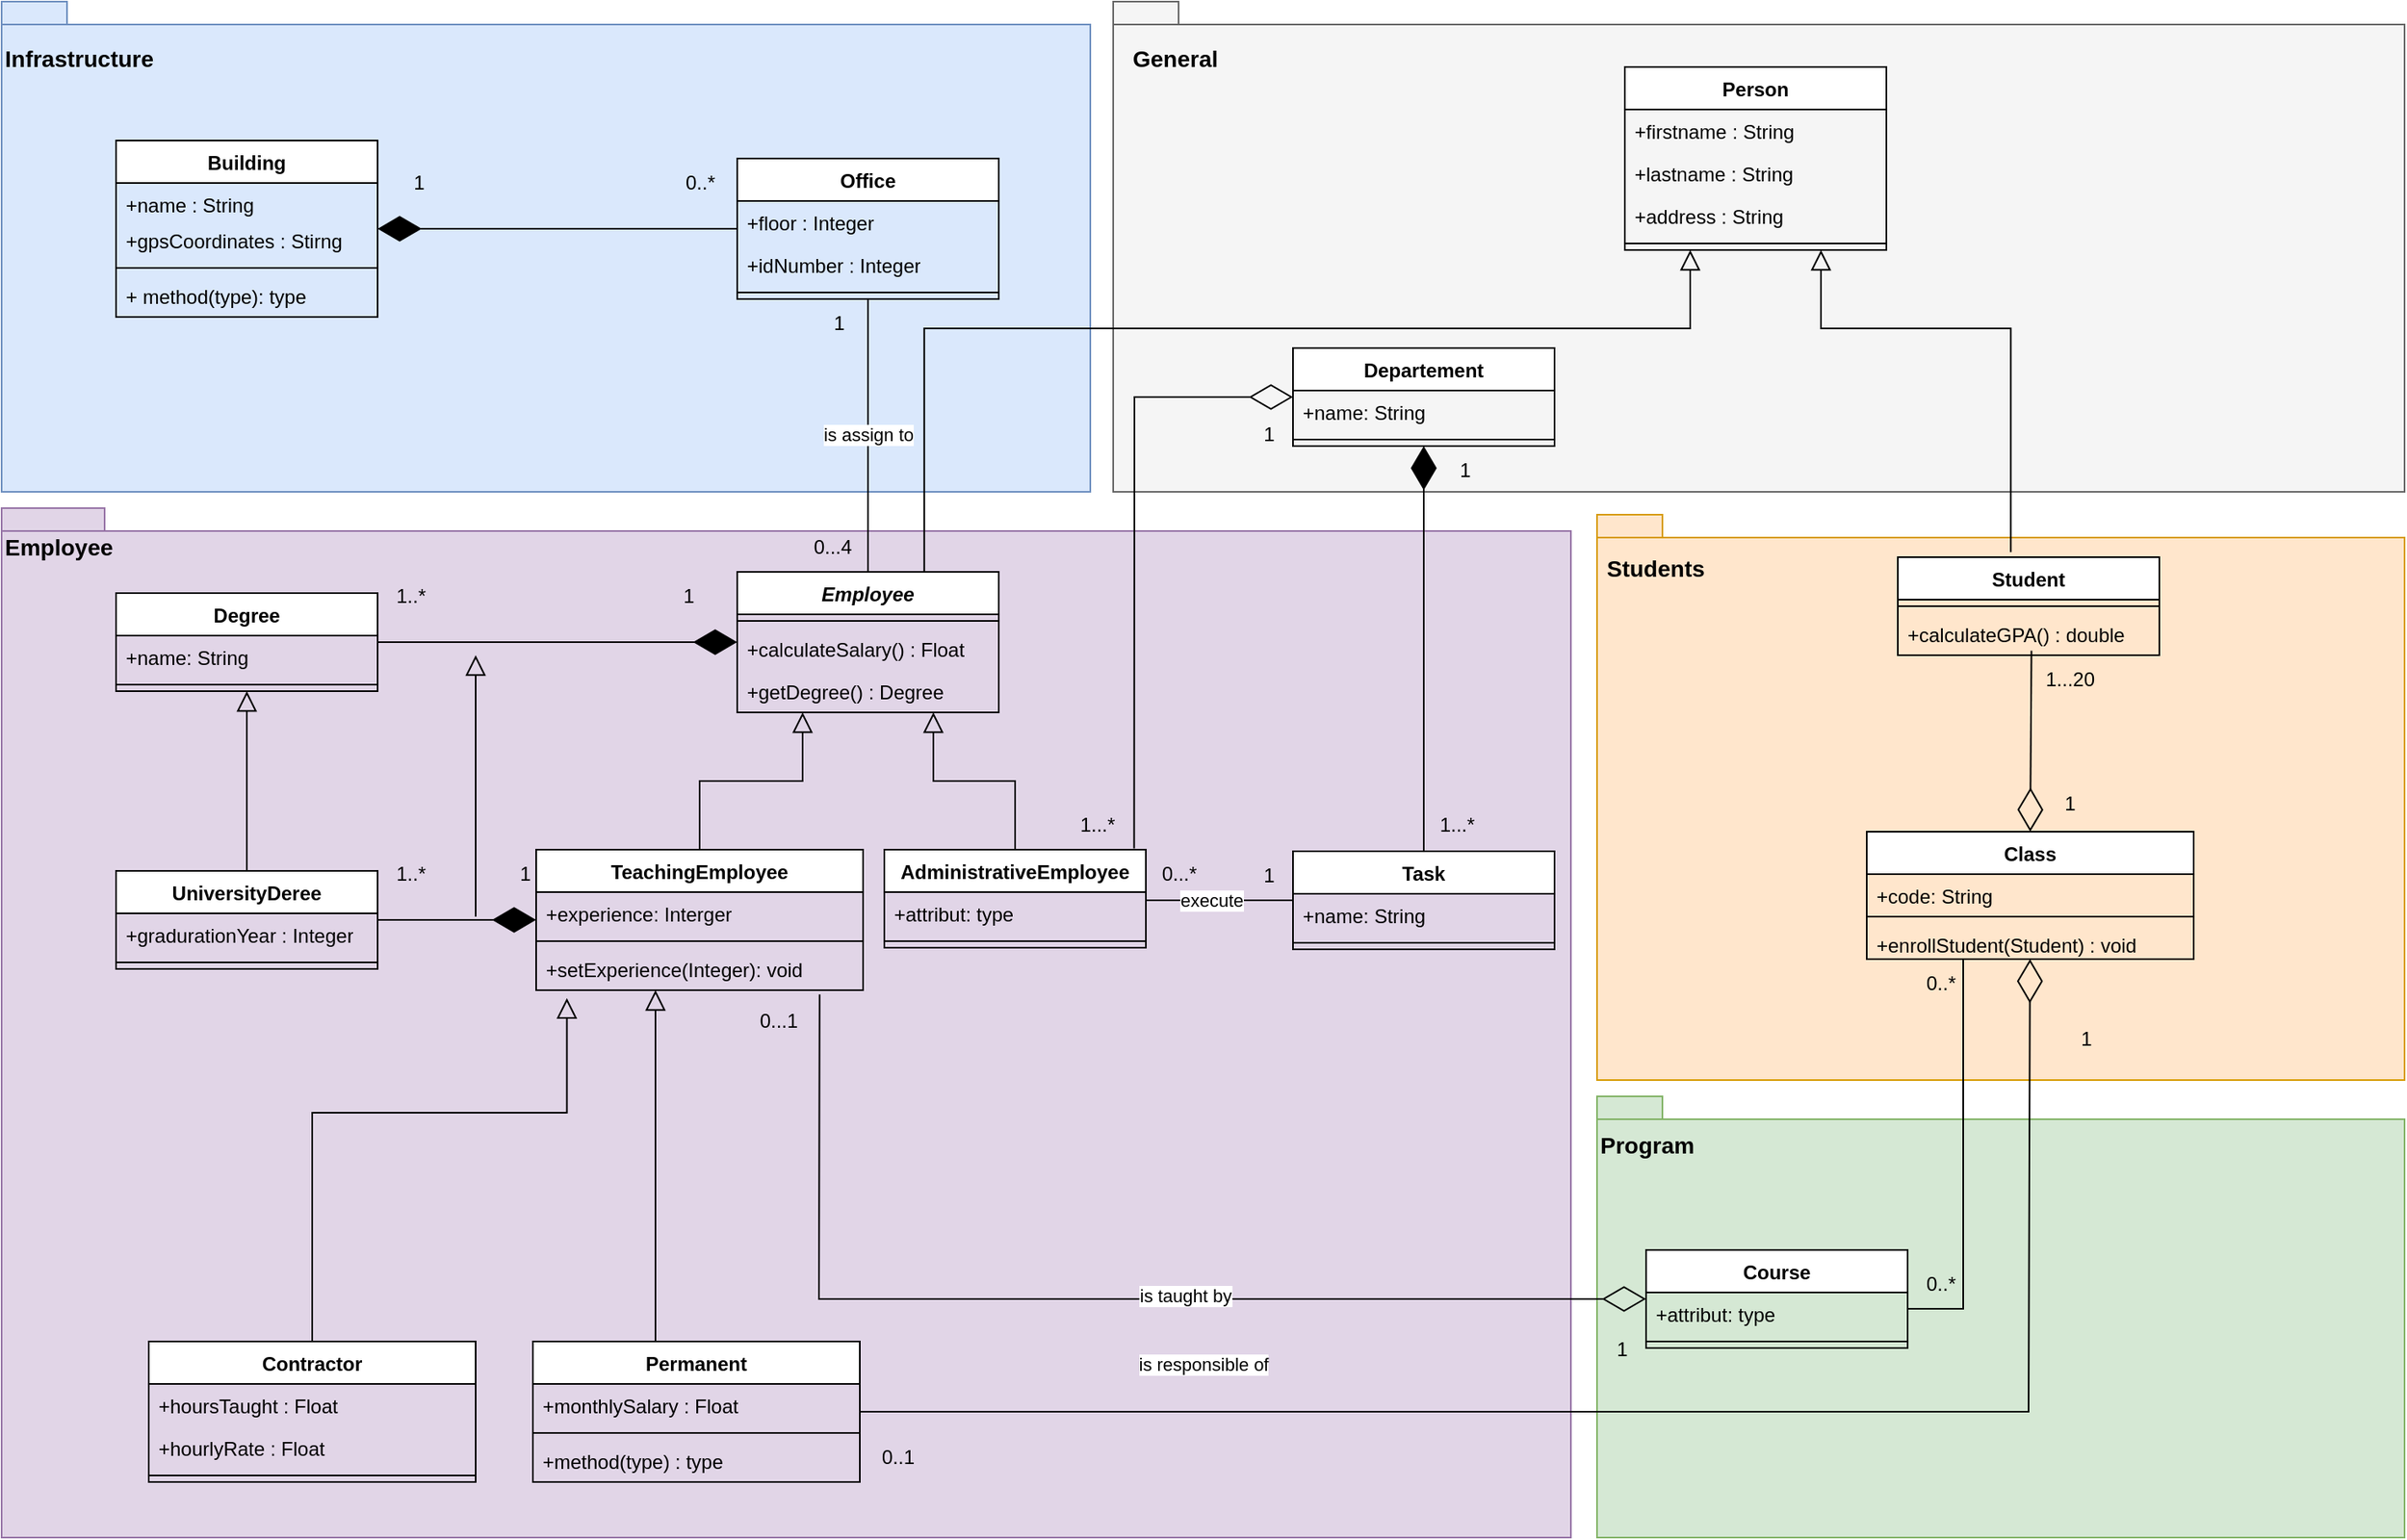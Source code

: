 <mxfile version="22.0.0" type="device">
  <diagram id="C5RBs43oDa-KdzZeNtuy" name="Page-1">
    <mxGraphModel dx="2498" dy="2465" grid="1" gridSize="10" guides="1" tooltips="1" connect="1" arrows="1" fold="1" page="1" pageScale="1" pageWidth="827" pageHeight="1169" math="0" shadow="0">
      <root>
        <mxCell id="WIyWlLk6GJQsqaUBKTNV-0" />
        <mxCell id="WIyWlLk6GJQsqaUBKTNV-1" parent="WIyWlLk6GJQsqaUBKTNV-0" />
        <mxCell id="qQvh8j2fQxOl9nIUwEqj-27" value="" style="shape=folder;fontStyle=1;spacingTop=10;tabWidth=40;tabHeight=14;tabPosition=left;html=1;whiteSpace=wrap;fillColor=#f5f5f5;strokeColor=#666666;fontColor=#333333;" parent="WIyWlLk6GJQsqaUBKTNV-1" vertex="1">
          <mxGeometry x="100" y="-20" width="790" height="300" as="geometry" />
        </mxCell>
        <mxCell id="qQvh8j2fQxOl9nIUwEqj-18" value="" style="shape=folder;fontStyle=1;spacingTop=10;tabWidth=40;tabHeight=14;tabPosition=left;html=1;whiteSpace=wrap;fillColor=#ffe6cc;strokeColor=#d79b00;" parent="WIyWlLk6GJQsqaUBKTNV-1" vertex="1">
          <mxGeometry x="396" y="294" width="494" height="346" as="geometry" />
        </mxCell>
        <mxCell id="qQvh8j2fQxOl9nIUwEqj-17" value="" style="shape=folder;fontStyle=1;spacingTop=10;tabWidth=40;tabHeight=14;tabPosition=left;html=1;whiteSpace=wrap;fillColor=#dae8fc;strokeColor=#6c8ebf;" parent="WIyWlLk6GJQsqaUBKTNV-1" vertex="1">
          <mxGeometry x="-580" y="-20" width="666" height="300" as="geometry" />
        </mxCell>
        <mxCell id="qQvh8j2fQxOl9nIUwEqj-16" value="" style="shape=folder;fontStyle=1;spacingTop=10;tabWidth=40;tabHeight=14;tabPosition=left;html=1;whiteSpace=wrap;fillColor=#d5e8d4;strokeColor=#82b366;" parent="WIyWlLk6GJQsqaUBKTNV-1" vertex="1">
          <mxGeometry x="396" y="650" width="494" height="270" as="geometry" />
        </mxCell>
        <mxCell id="qQvh8j2fQxOl9nIUwEqj-15" value="" style="shape=folder;fontStyle=1;spacingTop=10;tabWidth=40;tabHeight=14;tabPosition=left;html=1;whiteSpace=wrap;fillColor=#e1d5e7;strokeColor=#9673a6;" parent="WIyWlLk6GJQsqaUBKTNV-1" vertex="1">
          <mxGeometry x="-580" y="290" width="960" height="630" as="geometry" />
        </mxCell>
        <mxCell id="FpsJmxUe_iai19lIrN9W-0" value="Person" style="swimlane;fontStyle=1;align=center;verticalAlign=top;childLayout=stackLayout;horizontal=1;startSize=26;horizontalStack=0;resizeParent=1;resizeParentMax=0;resizeLast=0;collapsible=1;marginBottom=0;whiteSpace=wrap;html=1;" parent="WIyWlLk6GJQsqaUBKTNV-1" vertex="1">
          <mxGeometry x="413" y="20" width="160" height="112" as="geometry" />
        </mxCell>
        <mxCell id="FpsJmxUe_iai19lIrN9W-1" value="+firstname : String" style="text;strokeColor=none;fillColor=none;align=left;verticalAlign=top;spacingLeft=4;spacingRight=4;overflow=hidden;rotatable=0;points=[[0,0.5],[1,0.5]];portConstraint=eastwest;whiteSpace=wrap;html=1;" parent="FpsJmxUe_iai19lIrN9W-0" vertex="1">
          <mxGeometry y="26" width="160" height="26" as="geometry" />
        </mxCell>
        <mxCell id="FpsJmxUe_iai19lIrN9W-4" value="+lastname : String" style="text;strokeColor=none;fillColor=none;align=left;verticalAlign=top;spacingLeft=4;spacingRight=4;overflow=hidden;rotatable=0;points=[[0,0.5],[1,0.5]];portConstraint=eastwest;whiteSpace=wrap;html=1;" parent="FpsJmxUe_iai19lIrN9W-0" vertex="1">
          <mxGeometry y="52" width="160" height="26" as="geometry" />
        </mxCell>
        <mxCell id="FpsJmxUe_iai19lIrN9W-5" value="+address : String" style="text;strokeColor=none;fillColor=none;align=left;verticalAlign=top;spacingLeft=4;spacingRight=4;overflow=hidden;rotatable=0;points=[[0,0.5],[1,0.5]];portConstraint=eastwest;whiteSpace=wrap;html=1;" parent="FpsJmxUe_iai19lIrN9W-0" vertex="1">
          <mxGeometry y="78" width="160" height="26" as="geometry" />
        </mxCell>
        <mxCell id="FpsJmxUe_iai19lIrN9W-2" value="" style="line;strokeWidth=1;fillColor=none;align=left;verticalAlign=middle;spacingTop=-1;spacingLeft=3;spacingRight=3;rotatable=0;labelPosition=right;points=[];portConstraint=eastwest;strokeColor=inherit;" parent="FpsJmxUe_iai19lIrN9W-0" vertex="1">
          <mxGeometry y="104" width="160" height="8" as="geometry" />
        </mxCell>
        <mxCell id="FpsJmxUe_iai19lIrN9W-6" value="Student" style="swimlane;fontStyle=1;align=center;verticalAlign=top;childLayout=stackLayout;horizontal=1;startSize=26;horizontalStack=0;resizeParent=1;resizeParentMax=0;resizeLast=0;collapsible=1;marginBottom=0;whiteSpace=wrap;html=1;" parent="WIyWlLk6GJQsqaUBKTNV-1" vertex="1">
          <mxGeometry x="580" y="320" width="160" height="60" as="geometry" />
        </mxCell>
        <mxCell id="FpsJmxUe_iai19lIrN9W-10" value="" style="line;strokeWidth=1;fillColor=none;align=left;verticalAlign=middle;spacingTop=-1;spacingLeft=3;spacingRight=3;rotatable=0;labelPosition=right;points=[];portConstraint=eastwest;strokeColor=inherit;" parent="FpsJmxUe_iai19lIrN9W-6" vertex="1">
          <mxGeometry y="26" width="160" height="8" as="geometry" />
        </mxCell>
        <mxCell id="FpsJmxUe_iai19lIrN9W-11" value="+calculateGPA() : double" style="text;strokeColor=none;fillColor=none;align=left;verticalAlign=top;spacingLeft=4;spacingRight=4;overflow=hidden;rotatable=0;points=[[0,0.5],[1,0.5]];portConstraint=eastwest;whiteSpace=wrap;html=1;" parent="FpsJmxUe_iai19lIrN9W-6" vertex="1">
          <mxGeometry y="34" width="160" height="26" as="geometry" />
        </mxCell>
        <mxCell id="FpsJmxUe_iai19lIrN9W-12" value="Class" style="swimlane;fontStyle=1;align=center;verticalAlign=top;childLayout=stackLayout;horizontal=1;startSize=26;horizontalStack=0;resizeParent=1;resizeParentMax=0;resizeLast=0;collapsible=1;marginBottom=0;whiteSpace=wrap;html=1;" parent="WIyWlLk6GJQsqaUBKTNV-1" vertex="1">
          <mxGeometry x="561" y="488" width="200" height="78" as="geometry" />
        </mxCell>
        <mxCell id="FpsJmxUe_iai19lIrN9W-13" value="+code: String" style="text;strokeColor=none;fillColor=none;align=left;verticalAlign=top;spacingLeft=4;spacingRight=4;overflow=hidden;rotatable=0;points=[[0,0.5],[1,0.5]];portConstraint=eastwest;whiteSpace=wrap;html=1;" parent="FpsJmxUe_iai19lIrN9W-12" vertex="1">
          <mxGeometry y="26" width="200" height="22" as="geometry" />
        </mxCell>
        <mxCell id="FpsJmxUe_iai19lIrN9W-16" value="" style="line;strokeWidth=1;fillColor=none;align=left;verticalAlign=middle;spacingTop=-1;spacingLeft=3;spacingRight=3;rotatable=0;labelPosition=right;points=[];portConstraint=eastwest;strokeColor=inherit;" parent="FpsJmxUe_iai19lIrN9W-12" vertex="1">
          <mxGeometry y="48" width="200" height="8" as="geometry" />
        </mxCell>
        <mxCell id="qQvh8j2fQxOl9nIUwEqj-30" value="+enrollStudent(Student) : void" style="text;strokeColor=none;fillColor=none;align=left;verticalAlign=top;spacingLeft=4;spacingRight=4;overflow=hidden;rotatable=0;points=[[0,0.5],[1,0.5]];portConstraint=eastwest;whiteSpace=wrap;html=1;" parent="FpsJmxUe_iai19lIrN9W-12" vertex="1">
          <mxGeometry y="56" width="200" height="22" as="geometry" />
        </mxCell>
        <mxCell id="FpsJmxUe_iai19lIrN9W-18" value="Course" style="swimlane;fontStyle=1;align=center;verticalAlign=top;childLayout=stackLayout;horizontal=1;startSize=26;horizontalStack=0;resizeParent=1;resizeParentMax=0;resizeLast=0;collapsible=1;marginBottom=0;whiteSpace=wrap;html=1;" parent="WIyWlLk6GJQsqaUBKTNV-1" vertex="1">
          <mxGeometry x="426" y="744" width="160" height="60" as="geometry" />
        </mxCell>
        <mxCell id="FpsJmxUe_iai19lIrN9W-19" value="+attribut: type" style="text;strokeColor=none;fillColor=none;align=left;verticalAlign=top;spacingLeft=4;spacingRight=4;overflow=hidden;rotatable=0;points=[[0,0.5],[1,0.5]];portConstraint=eastwest;whiteSpace=wrap;html=1;" parent="FpsJmxUe_iai19lIrN9W-18" vertex="1">
          <mxGeometry y="26" width="160" height="26" as="geometry" />
        </mxCell>
        <mxCell id="FpsJmxUe_iai19lIrN9W-20" value="" style="line;strokeWidth=1;fillColor=none;align=left;verticalAlign=middle;spacingTop=-1;spacingLeft=3;spacingRight=3;rotatable=0;labelPosition=right;points=[];portConstraint=eastwest;strokeColor=inherit;" parent="FpsJmxUe_iai19lIrN9W-18" vertex="1">
          <mxGeometry y="52" width="160" height="8" as="geometry" />
        </mxCell>
        <mxCell id="FpsJmxUe_iai19lIrN9W-28" value="&lt;i&gt;Employee&lt;/i&gt;" style="swimlane;fontStyle=1;align=center;verticalAlign=top;childLayout=stackLayout;horizontal=1;startSize=26;horizontalStack=0;resizeParent=1;resizeParentMax=0;resizeLast=0;collapsible=1;marginBottom=0;whiteSpace=wrap;html=1;" parent="WIyWlLk6GJQsqaUBKTNV-1" vertex="1">
          <mxGeometry x="-130" y="329" width="160" height="86" as="geometry" />
        </mxCell>
        <mxCell id="FpsJmxUe_iai19lIrN9W-30" value="" style="line;strokeWidth=1;fillColor=none;align=left;verticalAlign=middle;spacingTop=-1;spacingLeft=3;spacingRight=3;rotatable=0;labelPosition=right;points=[];portConstraint=eastwest;strokeColor=inherit;" parent="FpsJmxUe_iai19lIrN9W-28" vertex="1">
          <mxGeometry y="26" width="160" height="8" as="geometry" />
        </mxCell>
        <mxCell id="FpsJmxUe_iai19lIrN9W-31" value="+calculateSalary() : Float" style="text;strokeColor=none;fillColor=none;align=left;verticalAlign=top;spacingLeft=4;spacingRight=4;overflow=hidden;rotatable=0;points=[[0,0.5],[1,0.5]];portConstraint=eastwest;whiteSpace=wrap;html=1;" parent="FpsJmxUe_iai19lIrN9W-28" vertex="1">
          <mxGeometry y="34" width="160" height="26" as="geometry" />
        </mxCell>
        <mxCell id="FpsJmxUe_iai19lIrN9W-39" value="+getDegree() : Degree" style="text;strokeColor=none;fillColor=none;align=left;verticalAlign=top;spacingLeft=4;spacingRight=4;overflow=hidden;rotatable=0;points=[[0,0.5],[1,0.5]];portConstraint=eastwest;whiteSpace=wrap;html=1;" parent="FpsJmxUe_iai19lIrN9W-28" vertex="1">
          <mxGeometry y="60" width="160" height="26" as="geometry" />
        </mxCell>
        <mxCell id="FpsJmxUe_iai19lIrN9W-32" value="Departement" style="swimlane;fontStyle=1;align=center;verticalAlign=top;childLayout=stackLayout;horizontal=1;startSize=26;horizontalStack=0;resizeParent=1;resizeParentMax=0;resizeLast=0;collapsible=1;marginBottom=0;whiteSpace=wrap;html=1;" parent="WIyWlLk6GJQsqaUBKTNV-1" vertex="1">
          <mxGeometry x="210" y="192" width="160" height="60" as="geometry" />
        </mxCell>
        <mxCell id="FpsJmxUe_iai19lIrN9W-33" value="+name: String" style="text;strokeColor=none;fillColor=none;align=left;verticalAlign=top;spacingLeft=4;spacingRight=4;overflow=hidden;rotatable=0;points=[[0,0.5],[1,0.5]];portConstraint=eastwest;whiteSpace=wrap;html=1;" parent="FpsJmxUe_iai19lIrN9W-32" vertex="1">
          <mxGeometry y="26" width="160" height="26" as="geometry" />
        </mxCell>
        <mxCell id="FpsJmxUe_iai19lIrN9W-34" value="" style="line;strokeWidth=1;fillColor=none;align=left;verticalAlign=middle;spacingTop=-1;spacingLeft=3;spacingRight=3;rotatable=0;labelPosition=right;points=[];portConstraint=eastwest;strokeColor=inherit;" parent="FpsJmxUe_iai19lIrN9W-32" vertex="1">
          <mxGeometry y="52" width="160" height="8" as="geometry" />
        </mxCell>
        <mxCell id="FpsJmxUe_iai19lIrN9W-36" value="AdministrativeEmployee" style="swimlane;fontStyle=1;align=center;verticalAlign=top;childLayout=stackLayout;horizontal=1;startSize=26;horizontalStack=0;resizeParent=1;resizeParentMax=0;resizeLast=0;collapsible=1;marginBottom=0;whiteSpace=wrap;html=1;" parent="WIyWlLk6GJQsqaUBKTNV-1" vertex="1">
          <mxGeometry x="-40" y="499" width="160" height="60" as="geometry" />
        </mxCell>
        <mxCell id="FpsJmxUe_iai19lIrN9W-37" value="+attribut: type" style="text;strokeColor=none;fillColor=none;align=left;verticalAlign=top;spacingLeft=4;spacingRight=4;overflow=hidden;rotatable=0;points=[[0,0.5],[1,0.5]];portConstraint=eastwest;whiteSpace=wrap;html=1;" parent="FpsJmxUe_iai19lIrN9W-36" vertex="1">
          <mxGeometry y="26" width="160" height="26" as="geometry" />
        </mxCell>
        <mxCell id="FpsJmxUe_iai19lIrN9W-38" value="" style="line;strokeWidth=1;fillColor=none;align=left;verticalAlign=middle;spacingTop=-1;spacingLeft=3;spacingRight=3;rotatable=0;labelPosition=right;points=[];portConstraint=eastwest;strokeColor=inherit;" parent="FpsJmxUe_iai19lIrN9W-36" vertex="1">
          <mxGeometry y="52" width="160" height="8" as="geometry" />
        </mxCell>
        <mxCell id="FpsJmxUe_iai19lIrN9W-40" value="TeachingEmployee" style="swimlane;fontStyle=1;align=center;verticalAlign=top;childLayout=stackLayout;horizontal=1;startSize=26;horizontalStack=0;resizeParent=1;resizeParentMax=0;resizeLast=0;collapsible=1;marginBottom=0;whiteSpace=wrap;html=1;" parent="WIyWlLk6GJQsqaUBKTNV-1" vertex="1">
          <mxGeometry x="-253" y="499" width="200" height="86" as="geometry" />
        </mxCell>
        <mxCell id="FpsJmxUe_iai19lIrN9W-41" value="+experience: Interger" style="text;strokeColor=none;fillColor=none;align=left;verticalAlign=top;spacingLeft=4;spacingRight=4;overflow=hidden;rotatable=0;points=[[0,0.5],[1,0.5]];portConstraint=eastwest;whiteSpace=wrap;html=1;" parent="FpsJmxUe_iai19lIrN9W-40" vertex="1">
          <mxGeometry y="26" width="200" height="26" as="geometry" />
        </mxCell>
        <mxCell id="FpsJmxUe_iai19lIrN9W-42" value="" style="line;strokeWidth=1;fillColor=none;align=left;verticalAlign=middle;spacingTop=-1;spacingLeft=3;spacingRight=3;rotatable=0;labelPosition=right;points=[];portConstraint=eastwest;strokeColor=inherit;" parent="FpsJmxUe_iai19lIrN9W-40" vertex="1">
          <mxGeometry y="52" width="200" height="8" as="geometry" />
        </mxCell>
        <mxCell id="FpsJmxUe_iai19lIrN9W-43" value="+setExperience(Integer): void" style="text;strokeColor=none;fillColor=none;align=left;verticalAlign=top;spacingLeft=4;spacingRight=4;overflow=hidden;rotatable=0;points=[[0,0.5],[1,0.5]];portConstraint=eastwest;whiteSpace=wrap;html=1;" parent="FpsJmxUe_iai19lIrN9W-40" vertex="1">
          <mxGeometry y="60" width="200" height="26" as="geometry" />
        </mxCell>
        <mxCell id="FpsJmxUe_iai19lIrN9W-44" value="Office" style="swimlane;fontStyle=1;align=center;verticalAlign=top;childLayout=stackLayout;horizontal=1;startSize=26;horizontalStack=0;resizeParent=1;resizeParentMax=0;resizeLast=0;collapsible=1;marginBottom=0;whiteSpace=wrap;html=1;" parent="WIyWlLk6GJQsqaUBKTNV-1" vertex="1">
          <mxGeometry x="-130" y="76" width="160" height="86" as="geometry" />
        </mxCell>
        <mxCell id="FpsJmxUe_iai19lIrN9W-45" value="+floor : Integer" style="text;strokeColor=none;fillColor=none;align=left;verticalAlign=top;spacingLeft=4;spacingRight=4;overflow=hidden;rotatable=0;points=[[0,0.5],[1,0.5]];portConstraint=eastwest;whiteSpace=wrap;html=1;" parent="FpsJmxUe_iai19lIrN9W-44" vertex="1">
          <mxGeometry y="26" width="160" height="26" as="geometry" />
        </mxCell>
        <mxCell id="FpsJmxUe_iai19lIrN9W-54" value="+idNumber : Integer" style="text;strokeColor=none;fillColor=none;align=left;verticalAlign=top;spacingLeft=4;spacingRight=4;overflow=hidden;rotatable=0;points=[[0,0.5],[1,0.5]];portConstraint=eastwest;whiteSpace=wrap;html=1;" parent="FpsJmxUe_iai19lIrN9W-44" vertex="1">
          <mxGeometry y="52" width="160" height="26" as="geometry" />
        </mxCell>
        <mxCell id="FpsJmxUe_iai19lIrN9W-46" value="" style="line;strokeWidth=1;fillColor=none;align=left;verticalAlign=middle;spacingTop=-1;spacingLeft=3;spacingRight=3;rotatable=0;labelPosition=right;points=[];portConstraint=eastwest;strokeColor=inherit;" parent="FpsJmxUe_iai19lIrN9W-44" vertex="1">
          <mxGeometry y="78" width="160" height="8" as="geometry" />
        </mxCell>
        <mxCell id="FpsJmxUe_iai19lIrN9W-48" value="Building" style="swimlane;fontStyle=1;align=center;verticalAlign=top;childLayout=stackLayout;horizontal=1;startSize=26;horizontalStack=0;resizeParent=1;resizeParentMax=0;resizeLast=0;collapsible=1;marginBottom=0;whiteSpace=wrap;html=1;" parent="WIyWlLk6GJQsqaUBKTNV-1" vertex="1">
          <mxGeometry x="-510" y="65" width="160" height="108" as="geometry" />
        </mxCell>
        <mxCell id="FpsJmxUe_iai19lIrN9W-49" value="+name : String" style="text;strokeColor=none;fillColor=none;align=left;verticalAlign=top;spacingLeft=4;spacingRight=4;overflow=hidden;rotatable=0;points=[[0,0.5],[1,0.5]];portConstraint=eastwest;whiteSpace=wrap;html=1;" parent="FpsJmxUe_iai19lIrN9W-48" vertex="1">
          <mxGeometry y="26" width="160" height="22" as="geometry" />
        </mxCell>
        <mxCell id="FpsJmxUe_iai19lIrN9W-53" value="+gpsCoordinates : Stirng" style="text;strokeColor=none;fillColor=none;align=left;verticalAlign=top;spacingLeft=4;spacingRight=4;overflow=hidden;rotatable=0;points=[[0,0.5],[1,0.5]];portConstraint=eastwest;whiteSpace=wrap;html=1;" parent="FpsJmxUe_iai19lIrN9W-48" vertex="1">
          <mxGeometry y="48" width="160" height="26" as="geometry" />
        </mxCell>
        <mxCell id="FpsJmxUe_iai19lIrN9W-50" value="" style="line;strokeWidth=1;fillColor=none;align=left;verticalAlign=middle;spacingTop=-1;spacingLeft=3;spacingRight=3;rotatable=0;labelPosition=right;points=[];portConstraint=eastwest;strokeColor=inherit;" parent="FpsJmxUe_iai19lIrN9W-48" vertex="1">
          <mxGeometry y="74" width="160" height="8" as="geometry" />
        </mxCell>
        <mxCell id="FpsJmxUe_iai19lIrN9W-51" value="+ method(type): type" style="text;strokeColor=none;fillColor=none;align=left;verticalAlign=top;spacingLeft=4;spacingRight=4;overflow=hidden;rotatable=0;points=[[0,0.5],[1,0.5]];portConstraint=eastwest;whiteSpace=wrap;html=1;" parent="FpsJmxUe_iai19lIrN9W-48" vertex="1">
          <mxGeometry y="82" width="160" height="26" as="geometry" />
        </mxCell>
        <mxCell id="FpsJmxUe_iai19lIrN9W-60" value="" style="endArrow=block;endSize=10;endFill=0;shadow=0;strokeWidth=1;rounded=0;edgeStyle=elbowEdgeStyle;elbow=vertical;entryX=0.25;entryY=1;entryDx=0;entryDy=0;exitX=0.715;exitY=-0.004;exitDx=0;exitDy=0;exitPerimeter=0;" parent="WIyWlLk6GJQsqaUBKTNV-1" source="FpsJmxUe_iai19lIrN9W-28" target="FpsJmxUe_iai19lIrN9W-0" edge="1">
          <mxGeometry width="160" relative="1" as="geometry">
            <mxPoint x="200" y="360" as="sourcePoint" />
            <mxPoint x="307.28" y="152.992" as="targetPoint" />
            <Array as="points">
              <mxPoint x="230" y="180" />
            </Array>
          </mxGeometry>
        </mxCell>
        <mxCell id="FpsJmxUe_iai19lIrN9W-61" value="" style="endArrow=block;endSize=10;endFill=0;shadow=0;strokeWidth=1;rounded=0;edgeStyle=elbowEdgeStyle;elbow=vertical;entryX=0.75;entryY=1;entryDx=0;entryDy=0;exitX=0.432;exitY=-0.053;exitDx=0;exitDy=0;exitPerimeter=0;" parent="WIyWlLk6GJQsqaUBKTNV-1" source="FpsJmxUe_iai19lIrN9W-6" target="FpsJmxUe_iai19lIrN9W-0" edge="1">
          <mxGeometry width="160" relative="1" as="geometry">
            <mxPoint x="-50" y="300" as="sourcePoint" />
            <mxPoint x="359.28" y="151.666" as="targetPoint" />
            <Array as="points">
              <mxPoint x="580" y="180" />
            </Array>
          </mxGeometry>
        </mxCell>
        <mxCell id="FpsJmxUe_iai19lIrN9W-69" value="1...20" style="text;html=1;align=center;verticalAlign=middle;resizable=0;points=[];autosize=1;strokeColor=none;fillColor=none;" parent="WIyWlLk6GJQsqaUBKTNV-1" vertex="1">
          <mxGeometry x="660" y="380" width="50" height="30" as="geometry" />
        </mxCell>
        <mxCell id="FpsJmxUe_iai19lIrN9W-70" value="1" style="text;html=1;align=center;verticalAlign=middle;resizable=0;points=[];autosize=1;strokeColor=none;fillColor=none;" parent="WIyWlLk6GJQsqaUBKTNV-1" vertex="1">
          <mxGeometry x="670" y="456" width="30" height="30" as="geometry" />
        </mxCell>
        <mxCell id="FpsJmxUe_iai19lIrN9W-73" value="" style="endArrow=diamondThin;endFill=1;endSize=24;html=1;rounded=0;" parent="WIyWlLk6GJQsqaUBKTNV-1" source="FpsJmxUe_iai19lIrN9W-44" target="FpsJmxUe_iai19lIrN9W-48" edge="1">
          <mxGeometry width="160" relative="1" as="geometry">
            <mxPoint x="-247" y="3" as="sourcePoint" />
            <mxPoint x="-87" y="3" as="targetPoint" />
          </mxGeometry>
        </mxCell>
        <mxCell id="FpsJmxUe_iai19lIrN9W-74" value="1" style="text;html=1;align=center;verticalAlign=middle;resizable=0;points=[];autosize=1;strokeColor=none;fillColor=none;" parent="WIyWlLk6GJQsqaUBKTNV-1" vertex="1">
          <mxGeometry x="-340" y="76" width="30" height="30" as="geometry" />
        </mxCell>
        <mxCell id="FpsJmxUe_iai19lIrN9W-75" value="0..*" style="text;html=1;align=center;verticalAlign=middle;resizable=0;points=[];autosize=1;strokeColor=none;fillColor=none;" parent="WIyWlLk6GJQsqaUBKTNV-1" vertex="1">
          <mxGeometry x="-173" y="76" width="40" height="30" as="geometry" />
        </mxCell>
        <mxCell id="FpsJmxUe_iai19lIrN9W-78" value="" style="endArrow=block;endSize=10;endFill=0;shadow=0;strokeWidth=1;rounded=0;edgeStyle=elbowEdgeStyle;elbow=vertical;entryX=0.25;entryY=1;entryDx=0;entryDy=0;" parent="WIyWlLk6GJQsqaUBKTNV-1" source="FpsJmxUe_iai19lIrN9W-40" target="FpsJmxUe_iai19lIrN9W-28" edge="1">
          <mxGeometry width="160" relative="1" as="geometry">
            <mxPoint x="-50" y="313" as="sourcePoint" />
            <mxPoint x="-108" y="410" as="targetPoint" />
          </mxGeometry>
        </mxCell>
        <mxCell id="FpsJmxUe_iai19lIrN9W-79" value="" style="endArrow=block;endSize=10;endFill=0;shadow=0;strokeWidth=1;rounded=0;edgeStyle=elbowEdgeStyle;elbow=vertical;entryX=0.75;entryY=1;entryDx=0;entryDy=0;" parent="WIyWlLk6GJQsqaUBKTNV-1" source="FpsJmxUe_iai19lIrN9W-36" target="FpsJmxUe_iai19lIrN9W-28" edge="1">
          <mxGeometry width="160" relative="1" as="geometry">
            <mxPoint x="-280" y="530" as="sourcePoint" />
            <mxPoint x="-95" y="393" as="targetPoint" />
          </mxGeometry>
        </mxCell>
        <mxCell id="FpsJmxUe_iai19lIrN9W-81" value="" style="endArrow=none;html=1;edgeStyle=orthogonalEdgeStyle;rounded=0;entryX=0.5;entryY=0;entryDx=0;entryDy=0;exitX=0.5;exitY=1;exitDx=0;exitDy=0;" parent="WIyWlLk6GJQsqaUBKTNV-1" source="FpsJmxUe_iai19lIrN9W-44" target="FpsJmxUe_iai19lIrN9W-28" edge="1">
          <mxGeometry relative="1" as="geometry">
            <mxPoint x="-330" y="250" as="sourcePoint" />
            <mxPoint x="-50" y="400" as="targetPoint" />
          </mxGeometry>
        </mxCell>
        <mxCell id="FpsJmxUe_iai19lIrN9W-84" value="is assign to" style="edgeLabel;html=1;align=center;verticalAlign=middle;resizable=0;points=[];" parent="FpsJmxUe_iai19lIrN9W-81" vertex="1" connectable="0">
          <mxGeometry x="-0.009" relative="1" as="geometry">
            <mxPoint as="offset" />
          </mxGeometry>
        </mxCell>
        <mxCell id="FpsJmxUe_iai19lIrN9W-86" value="" style="endArrow=diamondThin;endFill=0;endSize=24;html=1;rounded=0;exitX=0.955;exitY=-0.013;exitDx=0;exitDy=0;exitPerimeter=0;" parent="WIyWlLk6GJQsqaUBKTNV-1" source="FpsJmxUe_iai19lIrN9W-36" target="FpsJmxUe_iai19lIrN9W-32" edge="1">
          <mxGeometry width="160" relative="1" as="geometry">
            <mxPoint x="120" y="660" as="sourcePoint" />
            <mxPoint x="110" y="870" as="targetPoint" />
            <Array as="points">
              <mxPoint x="113" y="222" />
            </Array>
          </mxGeometry>
        </mxCell>
        <mxCell id="FpsJmxUe_iai19lIrN9W-87" value="Task" style="swimlane;fontStyle=1;align=center;verticalAlign=top;childLayout=stackLayout;horizontal=1;startSize=26;horizontalStack=0;resizeParent=1;resizeParentMax=0;resizeLast=0;collapsible=1;marginBottom=0;whiteSpace=wrap;html=1;" parent="WIyWlLk6GJQsqaUBKTNV-1" vertex="1">
          <mxGeometry x="210" y="500" width="160" height="60" as="geometry" />
        </mxCell>
        <mxCell id="FpsJmxUe_iai19lIrN9W-88" value="+name: String" style="text;strokeColor=none;fillColor=none;align=left;verticalAlign=top;spacingLeft=4;spacingRight=4;overflow=hidden;rotatable=0;points=[[0,0.5],[1,0.5]];portConstraint=eastwest;whiteSpace=wrap;html=1;" parent="FpsJmxUe_iai19lIrN9W-87" vertex="1">
          <mxGeometry y="26" width="160" height="26" as="geometry" />
        </mxCell>
        <mxCell id="FpsJmxUe_iai19lIrN9W-89" value="" style="line;strokeWidth=1;fillColor=none;align=left;verticalAlign=middle;spacingTop=-1;spacingLeft=3;spacingRight=3;rotatable=0;labelPosition=right;points=[];portConstraint=eastwest;strokeColor=inherit;" parent="FpsJmxUe_iai19lIrN9W-87" vertex="1">
          <mxGeometry y="52" width="160" height="8" as="geometry" />
        </mxCell>
        <mxCell id="FpsJmxUe_iai19lIrN9W-91" value="" style="endArrow=none;html=1;edgeStyle=orthogonalEdgeStyle;rounded=0;" parent="WIyWlLk6GJQsqaUBKTNV-1" source="FpsJmxUe_iai19lIrN9W-36" target="FpsJmxUe_iai19lIrN9W-87" edge="1">
          <mxGeometry relative="1" as="geometry">
            <mxPoint x="82" y="585" as="sourcePoint" />
            <mxPoint x="190" y="660" as="targetPoint" />
            <Array as="points">
              <mxPoint x="170" y="530" />
              <mxPoint x="170" y="530" />
            </Array>
          </mxGeometry>
        </mxCell>
        <mxCell id="FpsJmxUe_iai19lIrN9W-95" value="execute" style="edgeLabel;html=1;align=center;verticalAlign=middle;resizable=0;points=[];" parent="FpsJmxUe_iai19lIrN9W-91" vertex="1" connectable="0">
          <mxGeometry x="-0.597" y="1" relative="1" as="geometry">
            <mxPoint x="22" y="1" as="offset" />
          </mxGeometry>
        </mxCell>
        <mxCell id="FpsJmxUe_iai19lIrN9W-96" value="1" style="text;html=1;align=center;verticalAlign=middle;resizable=0;points=[];autosize=1;strokeColor=none;fillColor=none;" parent="WIyWlLk6GJQsqaUBKTNV-1" vertex="1">
          <mxGeometry x="180" y="500" width="30" height="30" as="geometry" />
        </mxCell>
        <mxCell id="FpsJmxUe_iai19lIrN9W-99" value="0...*" style="text;html=1;align=center;verticalAlign=middle;resizable=0;points=[];autosize=1;strokeColor=none;fillColor=none;" parent="WIyWlLk6GJQsqaUBKTNV-1" vertex="1">
          <mxGeometry x="120" y="499" width="40" height="30" as="geometry" />
        </mxCell>
        <mxCell id="FpsJmxUe_iai19lIrN9W-100" value="" style="endArrow=diamondThin;endFill=1;endSize=24;html=1;rounded=0;" parent="WIyWlLk6GJQsqaUBKTNV-1" source="FpsJmxUe_iai19lIrN9W-87" target="FpsJmxUe_iai19lIrN9W-32" edge="1">
          <mxGeometry width="160" relative="1" as="geometry">
            <mxPoint x="-40" y="820" as="sourcePoint" />
            <mxPoint x="120" y="820" as="targetPoint" />
          </mxGeometry>
        </mxCell>
        <mxCell id="FpsJmxUe_iai19lIrN9W-101" value="Degree" style="swimlane;fontStyle=1;align=center;verticalAlign=top;childLayout=stackLayout;horizontal=1;startSize=26;horizontalStack=0;resizeParent=1;resizeParentMax=0;resizeLast=0;collapsible=1;marginBottom=0;whiteSpace=wrap;html=1;" parent="WIyWlLk6GJQsqaUBKTNV-1" vertex="1">
          <mxGeometry x="-510" y="342" width="160" height="60" as="geometry" />
        </mxCell>
        <mxCell id="FpsJmxUe_iai19lIrN9W-102" value="+name: String" style="text;strokeColor=none;fillColor=none;align=left;verticalAlign=top;spacingLeft=4;spacingRight=4;overflow=hidden;rotatable=0;points=[[0,0.5],[1,0.5]];portConstraint=eastwest;whiteSpace=wrap;html=1;" parent="FpsJmxUe_iai19lIrN9W-101" vertex="1">
          <mxGeometry y="26" width="160" height="26" as="geometry" />
        </mxCell>
        <mxCell id="FpsJmxUe_iai19lIrN9W-103" value="" style="line;strokeWidth=1;fillColor=none;align=left;verticalAlign=middle;spacingTop=-1;spacingLeft=3;spacingRight=3;rotatable=0;labelPosition=right;points=[];portConstraint=eastwest;strokeColor=inherit;" parent="FpsJmxUe_iai19lIrN9W-101" vertex="1">
          <mxGeometry y="52" width="160" height="8" as="geometry" />
        </mxCell>
        <mxCell id="FpsJmxUe_iai19lIrN9W-109" value="" style="endArrow=diamondThin;endFill=1;endSize=24;html=1;rounded=0;" parent="WIyWlLk6GJQsqaUBKTNV-1" source="FpsJmxUe_iai19lIrN9W-101" target="FpsJmxUe_iai19lIrN9W-28" edge="1">
          <mxGeometry width="160" relative="1" as="geometry">
            <mxPoint x="-140" y="660" as="sourcePoint" />
            <mxPoint x="20" y="660" as="targetPoint" />
          </mxGeometry>
        </mxCell>
        <mxCell id="FpsJmxUe_iai19lIrN9W-110" value="1" style="text;html=1;align=center;verticalAlign=middle;resizable=0;points=[];autosize=1;strokeColor=none;fillColor=none;" parent="WIyWlLk6GJQsqaUBKTNV-1" vertex="1">
          <mxGeometry x="-175" y="329" width="30" height="30" as="geometry" />
        </mxCell>
        <mxCell id="FpsJmxUe_iai19lIrN9W-111" value="1..*" style="text;html=1;align=center;verticalAlign=middle;resizable=0;points=[];autosize=1;strokeColor=none;fillColor=none;" parent="WIyWlLk6GJQsqaUBKTNV-1" vertex="1">
          <mxGeometry x="-350" y="329" width="40" height="30" as="geometry" />
        </mxCell>
        <mxCell id="FpsJmxUe_iai19lIrN9W-118" value="UniversityDeree" style="swimlane;fontStyle=1;align=center;verticalAlign=top;childLayout=stackLayout;horizontal=1;startSize=26;horizontalStack=0;resizeParent=1;resizeParentMax=0;resizeLast=0;collapsible=1;marginBottom=0;whiteSpace=wrap;html=1;" parent="WIyWlLk6GJQsqaUBKTNV-1" vertex="1">
          <mxGeometry x="-510" y="512" width="160" height="60" as="geometry" />
        </mxCell>
        <mxCell id="FpsJmxUe_iai19lIrN9W-127" value="+gradurationYear : Integer" style="text;strokeColor=none;fillColor=none;align=left;verticalAlign=top;spacingLeft=4;spacingRight=4;overflow=hidden;rotatable=0;points=[[0,0.5],[1,0.5]];portConstraint=eastwest;whiteSpace=wrap;html=1;" parent="FpsJmxUe_iai19lIrN9W-118" vertex="1">
          <mxGeometry y="26" width="160" height="26" as="geometry" />
        </mxCell>
        <mxCell id="FpsJmxUe_iai19lIrN9W-120" value="" style="line;strokeWidth=1;fillColor=none;align=left;verticalAlign=middle;spacingTop=-1;spacingLeft=3;spacingRight=3;rotatable=0;labelPosition=right;points=[];portConstraint=eastwest;strokeColor=inherit;" parent="FpsJmxUe_iai19lIrN9W-118" vertex="1">
          <mxGeometry y="52" width="160" height="8" as="geometry" />
        </mxCell>
        <mxCell id="FpsJmxUe_iai19lIrN9W-122" value="" style="endArrow=diamondThin;endFill=1;endSize=24;html=1;rounded=0;" parent="WIyWlLk6GJQsqaUBKTNV-1" source="FpsJmxUe_iai19lIrN9W-118" target="FpsJmxUe_iai19lIrN9W-40" edge="1">
          <mxGeometry width="160" relative="1" as="geometry">
            <mxPoint x="-277" y="369" as="sourcePoint" />
            <mxPoint x="-130" y="369" as="targetPoint" />
          </mxGeometry>
        </mxCell>
        <mxCell id="FpsJmxUe_iai19lIrN9W-124" value="" style="endArrow=block;endSize=10;endFill=0;shadow=0;strokeWidth=1;rounded=0;edgeStyle=elbowEdgeStyle;elbow=horizontal;" parent="WIyWlLk6GJQsqaUBKTNV-1" edge="1">
          <mxGeometry width="160" relative="1" as="geometry">
            <mxPoint x="-290" y="540" as="sourcePoint" />
            <mxPoint x="-290" y="380" as="targetPoint" />
            <Array as="points">
              <mxPoint x="-290" y="540" />
            </Array>
          </mxGeometry>
        </mxCell>
        <mxCell id="FpsJmxUe_iai19lIrN9W-125" value="1..*" style="text;html=1;align=center;verticalAlign=middle;resizable=0;points=[];autosize=1;strokeColor=none;fillColor=none;" parent="WIyWlLk6GJQsqaUBKTNV-1" vertex="1">
          <mxGeometry x="-350" y="499" width="40" height="30" as="geometry" />
        </mxCell>
        <mxCell id="FpsJmxUe_iai19lIrN9W-126" value="1" style="text;html=1;align=center;verticalAlign=middle;resizable=0;points=[];autosize=1;strokeColor=none;fillColor=none;" parent="WIyWlLk6GJQsqaUBKTNV-1" vertex="1">
          <mxGeometry x="-275" y="499" width="30" height="30" as="geometry" />
        </mxCell>
        <mxCell id="FpsJmxUe_iai19lIrN9W-128" value="Contractor" style="swimlane;fontStyle=1;align=center;verticalAlign=top;childLayout=stackLayout;horizontal=1;startSize=26;horizontalStack=0;resizeParent=1;resizeParentMax=0;resizeLast=0;collapsible=1;marginBottom=0;whiteSpace=wrap;html=1;" parent="WIyWlLk6GJQsqaUBKTNV-1" vertex="1">
          <mxGeometry x="-490" y="800" width="200" height="86" as="geometry" />
        </mxCell>
        <mxCell id="FpsJmxUe_iai19lIrN9W-129" value="+hoursTaught : Float" style="text;strokeColor=none;fillColor=none;align=left;verticalAlign=top;spacingLeft=4;spacingRight=4;overflow=hidden;rotatable=0;points=[[0,0.5],[1,0.5]];portConstraint=eastwest;whiteSpace=wrap;html=1;" parent="FpsJmxUe_iai19lIrN9W-128" vertex="1">
          <mxGeometry y="26" width="200" height="26" as="geometry" />
        </mxCell>
        <mxCell id="FpsJmxUe_iai19lIrN9W-132" value="+hourlyRate : Float" style="text;strokeColor=none;fillColor=none;align=left;verticalAlign=top;spacingLeft=4;spacingRight=4;overflow=hidden;rotatable=0;points=[[0,0.5],[1,0.5]];portConstraint=eastwest;whiteSpace=wrap;html=1;" parent="FpsJmxUe_iai19lIrN9W-128" vertex="1">
          <mxGeometry y="52" width="200" height="26" as="geometry" />
        </mxCell>
        <mxCell id="FpsJmxUe_iai19lIrN9W-130" value="" style="line;strokeWidth=1;fillColor=none;align=left;verticalAlign=middle;spacingTop=-1;spacingLeft=3;spacingRight=3;rotatable=0;labelPosition=right;points=[];portConstraint=eastwest;strokeColor=inherit;" parent="FpsJmxUe_iai19lIrN9W-128" vertex="1">
          <mxGeometry y="78" width="200" height="8" as="geometry" />
        </mxCell>
        <mxCell id="FpsJmxUe_iai19lIrN9W-133" value="" style="endArrow=block;endSize=10;endFill=0;shadow=0;strokeWidth=1;rounded=0;edgeStyle=elbowEdgeStyle;elbow=horizontal;exitX=0.5;exitY=0;exitDx=0;exitDy=0;entryX=0.5;entryY=1;entryDx=0;entryDy=0;" parent="WIyWlLk6GJQsqaUBKTNV-1" source="FpsJmxUe_iai19lIrN9W-118" target="FpsJmxUe_iai19lIrN9W-101" edge="1">
          <mxGeometry width="160" relative="1" as="geometry">
            <mxPoint x="-290" y="550" as="sourcePoint" />
            <mxPoint x="-430" y="410" as="targetPoint" />
          </mxGeometry>
        </mxCell>
        <mxCell id="FpsJmxUe_iai19lIrN9W-134" value="Permanent" style="swimlane;fontStyle=1;align=center;verticalAlign=top;childLayout=stackLayout;horizontal=1;startSize=26;horizontalStack=0;resizeParent=1;resizeParentMax=0;resizeLast=0;collapsible=1;marginBottom=0;whiteSpace=wrap;html=1;" parent="WIyWlLk6GJQsqaUBKTNV-1" vertex="1">
          <mxGeometry x="-255" y="800" width="200" height="86" as="geometry" />
        </mxCell>
        <mxCell id="FpsJmxUe_iai19lIrN9W-135" value="+monthlySalary : Float" style="text;strokeColor=none;fillColor=none;align=left;verticalAlign=top;spacingLeft=4;spacingRight=4;overflow=hidden;rotatable=0;points=[[0,0.5],[1,0.5]];portConstraint=eastwest;whiteSpace=wrap;html=1;" parent="FpsJmxUe_iai19lIrN9W-134" vertex="1">
          <mxGeometry y="26" width="200" height="26" as="geometry" />
        </mxCell>
        <mxCell id="FpsJmxUe_iai19lIrN9W-137" value="" style="line;strokeWidth=1;fillColor=none;align=left;verticalAlign=middle;spacingTop=-1;spacingLeft=3;spacingRight=3;rotatable=0;labelPosition=right;points=[];portConstraint=eastwest;strokeColor=inherit;" parent="FpsJmxUe_iai19lIrN9W-134" vertex="1">
          <mxGeometry y="52" width="200" height="8" as="geometry" />
        </mxCell>
        <mxCell id="FpsJmxUe_iai19lIrN9W-138" value="+method(type) : type" style="text;strokeColor=none;fillColor=none;align=left;verticalAlign=top;spacingLeft=4;spacingRight=4;overflow=hidden;rotatable=0;points=[[0,0.5],[1,0.5]];portConstraint=eastwest;whiteSpace=wrap;html=1;" parent="FpsJmxUe_iai19lIrN9W-134" vertex="1">
          <mxGeometry y="60" width="200" height="26" as="geometry" />
        </mxCell>
        <mxCell id="FpsJmxUe_iai19lIrN9W-143" value="" style="endArrow=block;endSize=10;endFill=0;shadow=0;strokeWidth=1;rounded=0;edgeStyle=elbowEdgeStyle;elbow=vertical;entryX=0.094;entryY=1.187;entryDx=0;entryDy=0;exitX=0.5;exitY=0;exitDx=0;exitDy=0;entryPerimeter=0;" parent="WIyWlLk6GJQsqaUBKTNV-1" source="FpsJmxUe_iai19lIrN9W-128" target="FpsJmxUe_iai19lIrN9W-43" edge="1">
          <mxGeometry width="160" relative="1" as="geometry">
            <mxPoint x="-143" y="509" as="sourcePoint" />
            <mxPoint x="-90" y="438" as="targetPoint" />
            <Array as="points">
              <mxPoint x="-330" y="660" />
            </Array>
          </mxGeometry>
        </mxCell>
        <mxCell id="FpsJmxUe_iai19lIrN9W-144" value="" style="endArrow=block;endSize=10;endFill=0;shadow=0;strokeWidth=1;rounded=0;edgeStyle=elbowEdgeStyle;elbow=vertical;" parent="WIyWlLk6GJQsqaUBKTNV-1" source="FpsJmxUe_iai19lIrN9W-134" target="FpsJmxUe_iai19lIrN9W-43" edge="1">
          <mxGeometry width="160" relative="1" as="geometry">
            <mxPoint x="-44" y="721" as="sourcePoint" />
            <mxPoint x="-91.8" y="585.0" as="targetPoint" />
            <Array as="points">
              <mxPoint x="-180" y="700" />
            </Array>
          </mxGeometry>
        </mxCell>
        <mxCell id="FpsJmxUe_iai19lIrN9W-146" value="" style="endArrow=diamondThin;endFill=0;endSize=24;html=1;rounded=0;" parent="WIyWlLk6GJQsqaUBKTNV-1" source="FpsJmxUe_iai19lIrN9W-134" target="FpsJmxUe_iai19lIrN9W-12" edge="1">
          <mxGeometry width="160" relative="1" as="geometry">
            <mxPoint x="440" y="402" as="sourcePoint" />
            <mxPoint x="410" y="931" as="targetPoint" />
            <Array as="points">
              <mxPoint x="660" y="843" />
            </Array>
          </mxGeometry>
        </mxCell>
        <mxCell id="FpsJmxUe_iai19lIrN9W-147" value="is responsible of" style="edgeLabel;html=1;align=center;verticalAlign=middle;resizable=0;points=[];" parent="FpsJmxUe_iai19lIrN9W-146" vertex="1" connectable="0">
          <mxGeometry x="0.496" y="-2" relative="1" as="geometry">
            <mxPoint x="-507" y="-2" as="offset" />
          </mxGeometry>
        </mxCell>
        <mxCell id="FpsJmxUe_iai19lIrN9W-151" value="0..1" style="text;html=1;align=center;verticalAlign=middle;resizable=0;points=[];autosize=1;strokeColor=none;fillColor=none;" parent="WIyWlLk6GJQsqaUBKTNV-1" vertex="1">
          <mxGeometry x="-52" y="856" width="40" height="30" as="geometry" />
        </mxCell>
        <mxCell id="FpsJmxUe_iai19lIrN9W-152" value="1" style="text;html=1;align=center;verticalAlign=middle;resizable=0;points=[];autosize=1;strokeColor=none;fillColor=none;" parent="WIyWlLk6GJQsqaUBKTNV-1" vertex="1">
          <mxGeometry x="180" y="230" width="30" height="30" as="geometry" />
        </mxCell>
        <mxCell id="FpsJmxUe_iai19lIrN9W-153" value="1...*" style="text;html=1;align=center;verticalAlign=middle;resizable=0;points=[];autosize=1;strokeColor=none;fillColor=none;" parent="WIyWlLk6GJQsqaUBKTNV-1" vertex="1">
          <mxGeometry x="70" y="469" width="40" height="30" as="geometry" />
        </mxCell>
        <mxCell id="FpsJmxUe_iai19lIrN9W-155" value="1" style="text;html=1;align=center;verticalAlign=middle;resizable=0;points=[];autosize=1;strokeColor=none;fillColor=none;" parent="WIyWlLk6GJQsqaUBKTNV-1" vertex="1">
          <mxGeometry x="-83" y="162" width="30" height="30" as="geometry" />
        </mxCell>
        <mxCell id="FpsJmxUe_iai19lIrN9W-156" value="0...4" style="text;html=1;align=center;verticalAlign=middle;resizable=0;points=[];autosize=1;strokeColor=none;fillColor=none;" parent="WIyWlLk6GJQsqaUBKTNV-1" vertex="1">
          <mxGeometry x="-97" y="299" width="50" height="30" as="geometry" />
        </mxCell>
        <mxCell id="FpsJmxUe_iai19lIrN9W-157" value="1" style="text;html=1;align=center;verticalAlign=middle;resizable=0;points=[];autosize=1;strokeColor=none;fillColor=none;" parent="WIyWlLk6GJQsqaUBKTNV-1" vertex="1">
          <mxGeometry x="300" y="252" width="30" height="30" as="geometry" />
        </mxCell>
        <mxCell id="FpsJmxUe_iai19lIrN9W-158" value="1...*" style="text;html=1;align=center;verticalAlign=middle;resizable=0;points=[];autosize=1;strokeColor=none;fillColor=none;" parent="WIyWlLk6GJQsqaUBKTNV-1" vertex="1">
          <mxGeometry x="290" y="469" width="40" height="30" as="geometry" />
        </mxCell>
        <mxCell id="FpsJmxUe_iai19lIrN9W-161" value="" style="endArrow=diamondThin;endFill=0;endSize=24;html=1;rounded=0;entryX=0.5;entryY=0;entryDx=0;entryDy=0;exitX=0.511;exitY=0.895;exitDx=0;exitDy=0;exitPerimeter=0;" parent="WIyWlLk6GJQsqaUBKTNV-1" source="FpsJmxUe_iai19lIrN9W-11" target="FpsJmxUe_iai19lIrN9W-12" edge="1">
          <mxGeometry width="160" relative="1" as="geometry">
            <mxPoint x="560" y="550" as="sourcePoint" />
            <mxPoint x="720" y="550" as="targetPoint" />
          </mxGeometry>
        </mxCell>
        <mxCell id="qQvh8j2fQxOl9nIUwEqj-0" value="" style="endArrow=diamondThin;endFill=0;endSize=24;html=1;rounded=0;exitX=0.867;exitY=1.103;exitDx=0;exitDy=0;exitPerimeter=0;" parent="WIyWlLk6GJQsqaUBKTNV-1" source="FpsJmxUe_iai19lIrN9W-43" target="FpsJmxUe_iai19lIrN9W-18" edge="1">
          <mxGeometry width="160" relative="1" as="geometry">
            <mxPoint x="190" y="900" as="sourcePoint" />
            <mxPoint x="-30" y="690" as="targetPoint" />
            <Array as="points">
              <mxPoint x="-80" y="774" />
            </Array>
          </mxGeometry>
        </mxCell>
        <mxCell id="qQvh8j2fQxOl9nIUwEqj-7" value="is taught by" style="edgeLabel;html=1;align=center;verticalAlign=middle;resizable=0;points=[];" parent="qQvh8j2fQxOl9nIUwEqj-0" vertex="1" connectable="0">
          <mxGeometry x="-0.201" y="-2" relative="1" as="geometry">
            <mxPoint x="134" y="-4" as="offset" />
          </mxGeometry>
        </mxCell>
        <mxCell id="qQvh8j2fQxOl9nIUwEqj-1" value="1" style="text;html=1;align=center;verticalAlign=middle;resizable=0;points=[];autosize=1;strokeColor=none;fillColor=none;" parent="WIyWlLk6GJQsqaUBKTNV-1" vertex="1">
          <mxGeometry x="680" y="600" width="30" height="30" as="geometry" />
        </mxCell>
        <mxCell id="qQvh8j2fQxOl9nIUwEqj-5" value="1" style="text;html=1;align=center;verticalAlign=middle;resizable=0;points=[];autosize=1;strokeColor=none;fillColor=none;" parent="WIyWlLk6GJQsqaUBKTNV-1" vertex="1">
          <mxGeometry x="396" y="790" width="30" height="30" as="geometry" />
        </mxCell>
        <mxCell id="qQvh8j2fQxOl9nIUwEqj-6" value="0...1" style="text;html=1;align=center;verticalAlign=middle;resizable=0;points=[];autosize=1;strokeColor=none;fillColor=none;" parent="WIyWlLk6GJQsqaUBKTNV-1" vertex="1">
          <mxGeometry x="-130" y="589" width="50" height="30" as="geometry" />
        </mxCell>
        <mxCell id="qQvh8j2fQxOl9nIUwEqj-8" value="0..*" style="text;html=1;align=center;verticalAlign=middle;resizable=0;points=[];autosize=1;strokeColor=none;fillColor=none;" parent="WIyWlLk6GJQsqaUBKTNV-1" vertex="1">
          <mxGeometry x="586" y="750" width="40" height="30" as="geometry" />
        </mxCell>
        <mxCell id="qQvh8j2fQxOl9nIUwEqj-11" value="" style="endArrow=none;html=1;edgeStyle=orthogonalEdgeStyle;rounded=0;entryX=0.25;entryY=1;entryDx=0;entryDy=0;" parent="WIyWlLk6GJQsqaUBKTNV-1" source="FpsJmxUe_iai19lIrN9W-18" target="FpsJmxUe_iai19lIrN9W-12" edge="1">
          <mxGeometry relative="1" as="geometry">
            <mxPoint x="596" y="884.82" as="sourcePoint" />
            <mxPoint x="756" y="884.82" as="targetPoint" />
            <Array as="points">
              <mxPoint x="620" y="780" />
            </Array>
          </mxGeometry>
        </mxCell>
        <mxCell id="qQvh8j2fQxOl9nIUwEqj-10" value="0..*" style="text;html=1;align=center;verticalAlign=middle;resizable=0;points=[];autosize=1;strokeColor=none;fillColor=none;" parent="WIyWlLk6GJQsqaUBKTNV-1" vertex="1">
          <mxGeometry x="586" y="566" width="40" height="30" as="geometry" />
        </mxCell>
        <mxCell id="qQvh8j2fQxOl9nIUwEqj-20" value="Infrastructure" style="text;html=1;strokeColor=none;fillColor=none;align=left;verticalAlign=middle;whiteSpace=wrap;rounded=0;fontStyle=1;fontSize=14;" parent="WIyWlLk6GJQsqaUBKTNV-1" vertex="1">
          <mxGeometry x="-580" width="60" height="30" as="geometry" />
        </mxCell>
        <mxCell id="qQvh8j2fQxOl9nIUwEqj-21" value="Employee" style="text;html=1;strokeColor=none;fillColor=none;align=left;verticalAlign=middle;whiteSpace=wrap;rounded=0;fontStyle=1;fontSize=14;" parent="WIyWlLk6GJQsqaUBKTNV-1" vertex="1">
          <mxGeometry x="-580" y="299" width="60" height="30" as="geometry" />
        </mxCell>
        <mxCell id="qQvh8j2fQxOl9nIUwEqj-24" value="Students" style="text;html=1;strokeColor=none;fillColor=none;align=left;verticalAlign=middle;whiteSpace=wrap;rounded=0;fontStyle=1;fontSize=14;" parent="WIyWlLk6GJQsqaUBKTNV-1" vertex="1">
          <mxGeometry x="400" y="312" width="60" height="30" as="geometry" />
        </mxCell>
        <mxCell id="qQvh8j2fQxOl9nIUwEqj-26" value="Program" style="text;html=1;strokeColor=none;fillColor=none;align=left;verticalAlign=middle;whiteSpace=wrap;rounded=0;fontStyle=1;fontSize=14;" parent="WIyWlLk6GJQsqaUBKTNV-1" vertex="1">
          <mxGeometry x="396" y="665" width="60" height="30" as="geometry" />
        </mxCell>
        <mxCell id="qQvh8j2fQxOl9nIUwEqj-28" value="General" style="text;html=1;strokeColor=none;fillColor=none;align=left;verticalAlign=middle;whiteSpace=wrap;rounded=0;fontStyle=1;fontSize=14;" parent="WIyWlLk6GJQsqaUBKTNV-1" vertex="1">
          <mxGeometry x="110" width="60" height="30" as="geometry" />
        </mxCell>
      </root>
    </mxGraphModel>
  </diagram>
</mxfile>
